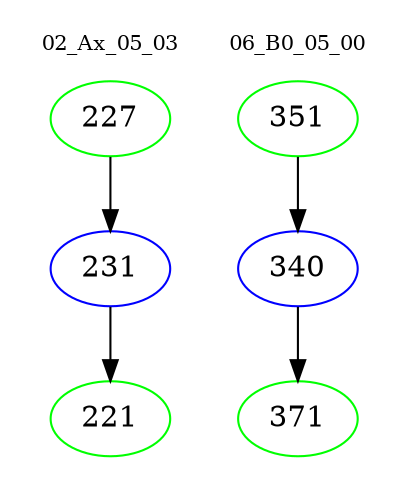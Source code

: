 digraph{
subgraph cluster_0 {
color = white
label = "02_Ax_05_03";
fontsize=10;
T0_227 [label="227", color="green"]
T0_227 -> T0_231 [color="black"]
T0_231 [label="231", color="blue"]
T0_231 -> T0_221 [color="black"]
T0_221 [label="221", color="green"]
}
subgraph cluster_1 {
color = white
label = "06_B0_05_00";
fontsize=10;
T1_351 [label="351", color="green"]
T1_351 -> T1_340 [color="black"]
T1_340 [label="340", color="blue"]
T1_340 -> T1_371 [color="black"]
T1_371 [label="371", color="green"]
}
}
